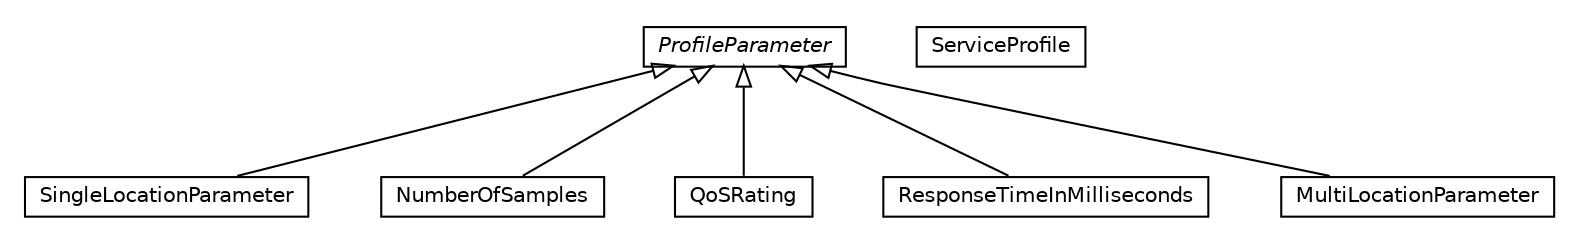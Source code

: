 #!/usr/local/bin/dot
#
# Class diagram 
# Generated by UMLGraph version R5_6-24-gf6e263 (http://www.umlgraph.org/)
#

digraph G {
	edge [fontname="Helvetica",fontsize=10,labelfontname="Helvetica",labelfontsize=10];
	node [fontname="Helvetica",fontsize=10,shape=plaintext];
	nodesep=0.25;
	ranksep=0.5;
	// org.universAAL.middleware.service.owls.profile.SingleLocationParameter
	c51905 [label=<<table title="org.universAAL.middleware.service.owls.profile.SingleLocationParameter" border="0" cellborder="1" cellspacing="0" cellpadding="2" port="p" href="./SingleLocationParameter.html">
		<tr><td><table border="0" cellspacing="0" cellpadding="1">
<tr><td align="center" balign="center"> SingleLocationParameter </td></tr>
		</table></td></tr>
		</table>>, URL="./SingleLocationParameter.html", fontname="Helvetica", fontcolor="black", fontsize=10.0];
	// org.universAAL.middleware.service.owls.profile.NumberOfSamples
	c51906 [label=<<table title="org.universAAL.middleware.service.owls.profile.NumberOfSamples" border="0" cellborder="1" cellspacing="0" cellpadding="2" port="p" href="./NumberOfSamples.html">
		<tr><td><table border="0" cellspacing="0" cellpadding="1">
<tr><td align="center" balign="center"> NumberOfSamples </td></tr>
		</table></td></tr>
		</table>>, URL="./NumberOfSamples.html", fontname="Helvetica", fontcolor="black", fontsize=10.0];
	// org.universAAL.middleware.service.owls.profile.QoSRating
	c51907 [label=<<table title="org.universAAL.middleware.service.owls.profile.QoSRating" border="0" cellborder="1" cellspacing="0" cellpadding="2" port="p" href="./QoSRating.html">
		<tr><td><table border="0" cellspacing="0" cellpadding="1">
<tr><td align="center" balign="center"> QoSRating </td></tr>
		</table></td></tr>
		</table>>, URL="./QoSRating.html", fontname="Helvetica", fontcolor="black", fontsize=10.0];
	// org.universAAL.middleware.service.owls.profile.ResponseTimeInMilliseconds
	c51908 [label=<<table title="org.universAAL.middleware.service.owls.profile.ResponseTimeInMilliseconds" border="0" cellborder="1" cellspacing="0" cellpadding="2" port="p" href="./ResponseTimeInMilliseconds.html">
		<tr><td><table border="0" cellspacing="0" cellpadding="1">
<tr><td align="center" balign="center"> ResponseTimeInMilliseconds </td></tr>
		</table></td></tr>
		</table>>, URL="./ResponseTimeInMilliseconds.html", fontname="Helvetica", fontcolor="black", fontsize=10.0];
	// org.universAAL.middleware.service.owls.profile.ProfileParameter
	c51909 [label=<<table title="org.universAAL.middleware.service.owls.profile.ProfileParameter" border="0" cellborder="1" cellspacing="0" cellpadding="2" port="p" href="./ProfileParameter.html">
		<tr><td><table border="0" cellspacing="0" cellpadding="1">
<tr><td align="center" balign="center"><font face="Helvetica-Oblique"> ProfileParameter </font></td></tr>
		</table></td></tr>
		</table>>, URL="./ProfileParameter.html", fontname="Helvetica", fontcolor="black", fontsize=10.0];
	// org.universAAL.middleware.service.owls.profile.MultiLocationParameter
	c51910 [label=<<table title="org.universAAL.middleware.service.owls.profile.MultiLocationParameter" border="0" cellborder="1" cellspacing="0" cellpadding="2" port="p" href="./MultiLocationParameter.html">
		<tr><td><table border="0" cellspacing="0" cellpadding="1">
<tr><td align="center" balign="center"> MultiLocationParameter </td></tr>
		</table></td></tr>
		</table>>, URL="./MultiLocationParameter.html", fontname="Helvetica", fontcolor="black", fontsize=10.0];
	// org.universAAL.middleware.service.owls.profile.ServiceProfile
	c51911 [label=<<table title="org.universAAL.middleware.service.owls.profile.ServiceProfile" border="0" cellborder="1" cellspacing="0" cellpadding="2" port="p" href="./ServiceProfile.html">
		<tr><td><table border="0" cellspacing="0" cellpadding="1">
<tr><td align="center" balign="center"> ServiceProfile </td></tr>
		</table></td></tr>
		</table>>, URL="./ServiceProfile.html", fontname="Helvetica", fontcolor="black", fontsize=10.0];
	//org.universAAL.middleware.service.owls.profile.SingleLocationParameter extends org.universAAL.middleware.service.owls.profile.ProfileParameter
	c51909:p -> c51905:p [dir=back,arrowtail=empty];
	//org.universAAL.middleware.service.owls.profile.NumberOfSamples extends org.universAAL.middleware.service.owls.profile.ProfileParameter
	c51909:p -> c51906:p [dir=back,arrowtail=empty];
	//org.universAAL.middleware.service.owls.profile.QoSRating extends org.universAAL.middleware.service.owls.profile.ProfileParameter
	c51909:p -> c51907:p [dir=back,arrowtail=empty];
	//org.universAAL.middleware.service.owls.profile.ResponseTimeInMilliseconds extends org.universAAL.middleware.service.owls.profile.ProfileParameter
	c51909:p -> c51908:p [dir=back,arrowtail=empty];
	//org.universAAL.middleware.service.owls.profile.MultiLocationParameter extends org.universAAL.middleware.service.owls.profile.ProfileParameter
	c51909:p -> c51910:p [dir=back,arrowtail=empty];
}

